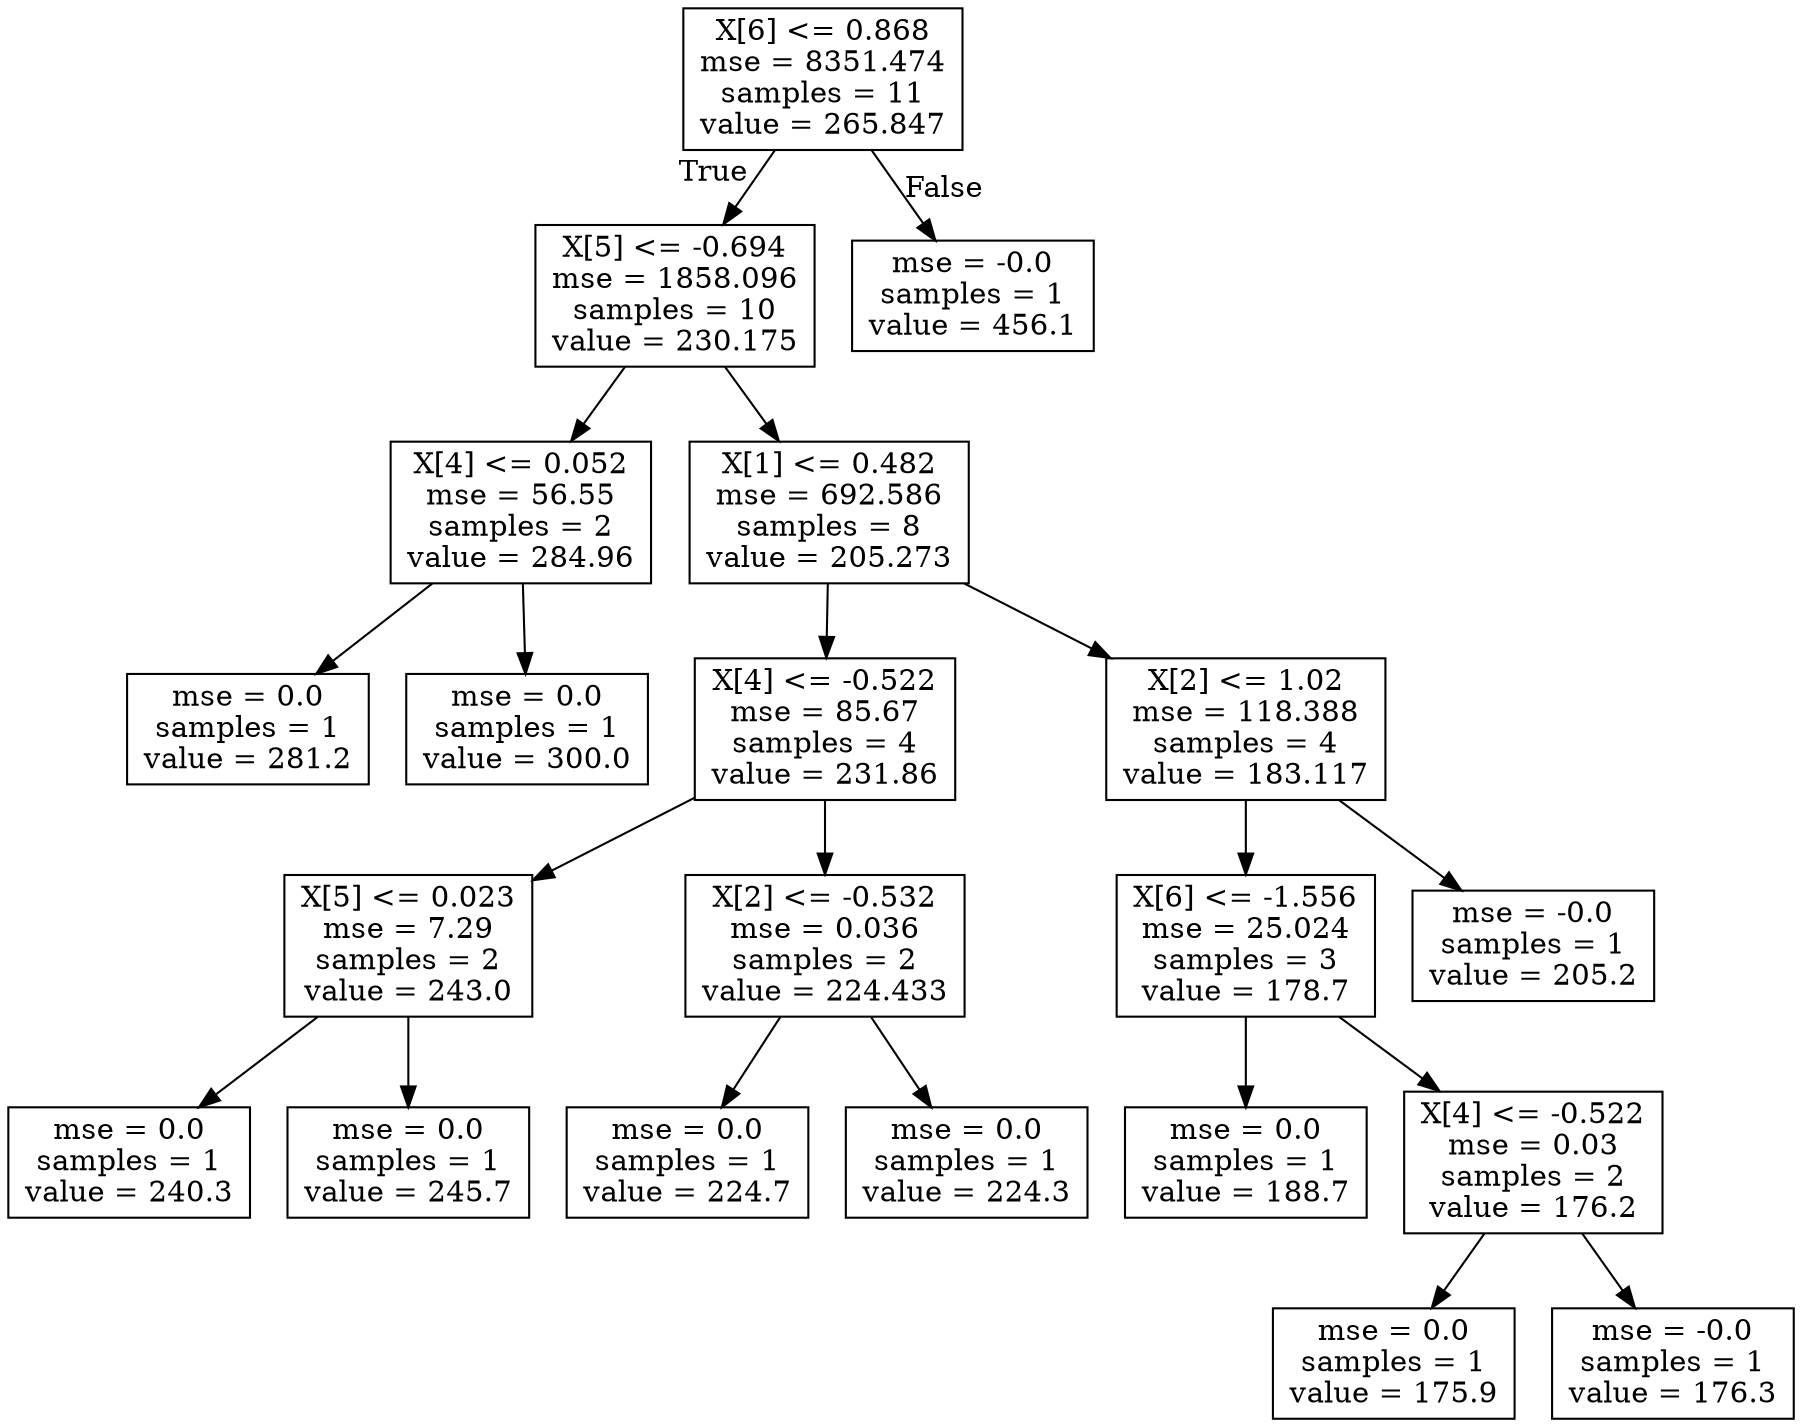 digraph Tree {
node [shape=box] ;
0 [label="X[6] <= 0.868\nmse = 8351.474\nsamples = 11\nvalue = 265.847"] ;
1 [label="X[5] <= -0.694\nmse = 1858.096\nsamples = 10\nvalue = 230.175"] ;
0 -> 1 [labeldistance=2.5, labelangle=45, headlabel="True"] ;
2 [label="X[4] <= 0.052\nmse = 56.55\nsamples = 2\nvalue = 284.96"] ;
1 -> 2 ;
3 [label="mse = 0.0\nsamples = 1\nvalue = 281.2"] ;
2 -> 3 ;
4 [label="mse = 0.0\nsamples = 1\nvalue = 300.0"] ;
2 -> 4 ;
5 [label="X[1] <= 0.482\nmse = 692.586\nsamples = 8\nvalue = 205.273"] ;
1 -> 5 ;
6 [label="X[4] <= -0.522\nmse = 85.67\nsamples = 4\nvalue = 231.86"] ;
5 -> 6 ;
7 [label="X[5] <= 0.023\nmse = 7.29\nsamples = 2\nvalue = 243.0"] ;
6 -> 7 ;
8 [label="mse = 0.0\nsamples = 1\nvalue = 240.3"] ;
7 -> 8 ;
9 [label="mse = 0.0\nsamples = 1\nvalue = 245.7"] ;
7 -> 9 ;
10 [label="X[2] <= -0.532\nmse = 0.036\nsamples = 2\nvalue = 224.433"] ;
6 -> 10 ;
11 [label="mse = 0.0\nsamples = 1\nvalue = 224.7"] ;
10 -> 11 ;
12 [label="mse = 0.0\nsamples = 1\nvalue = 224.3"] ;
10 -> 12 ;
13 [label="X[2] <= 1.02\nmse = 118.388\nsamples = 4\nvalue = 183.117"] ;
5 -> 13 ;
14 [label="X[6] <= -1.556\nmse = 25.024\nsamples = 3\nvalue = 178.7"] ;
13 -> 14 ;
15 [label="mse = 0.0\nsamples = 1\nvalue = 188.7"] ;
14 -> 15 ;
16 [label="X[4] <= -0.522\nmse = 0.03\nsamples = 2\nvalue = 176.2"] ;
14 -> 16 ;
17 [label="mse = 0.0\nsamples = 1\nvalue = 175.9"] ;
16 -> 17 ;
18 [label="mse = -0.0\nsamples = 1\nvalue = 176.3"] ;
16 -> 18 ;
19 [label="mse = -0.0\nsamples = 1\nvalue = 205.2"] ;
13 -> 19 ;
20 [label="mse = -0.0\nsamples = 1\nvalue = 456.1"] ;
0 -> 20 [labeldistance=2.5, labelangle=-45, headlabel="False"] ;
}